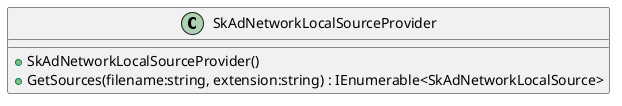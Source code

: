 @startuml
class SkAdNetworkLocalSourceProvider {
    + SkAdNetworkLocalSourceProvider()
    + GetSources(filename:string, extension:string) : IEnumerable<SkAdNetworkLocalSource>
}
@enduml

